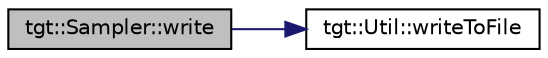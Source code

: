 digraph "tgt::Sampler::write"
{
 // LATEX_PDF_SIZE
  edge [fontname="Helvetica",fontsize="10",labelfontname="Helvetica",labelfontsize="10"];
  node [fontname="Helvetica",fontsize="10",shape=record];
  rankdir="LR";
  Node1 [label="tgt::Sampler::write",height=0.2,width=0.4,color="black", fillcolor="grey75", style="filled", fontcolor="black",tooltip=" "];
  Node1 -> Node2 [color="midnightblue",fontsize="10",style="solid",fontname="Helvetica"];
  Node2 [label="tgt::Util::writeToFile",height=0.2,width=0.4,color="black", fillcolor="white", style="filled",URL="$dd/d64/namespacetgt_1_1_util.html#a38e530d73235c9be9854f1cc05f4014f",tooltip=" "];
}
